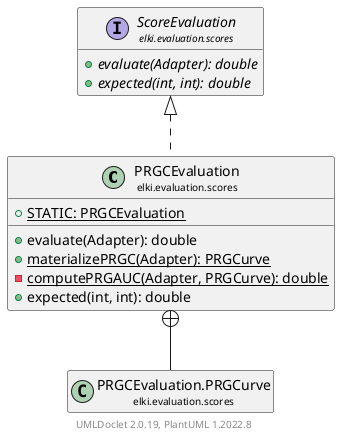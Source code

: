 @startuml
    remove .*\.(Instance|Par|Parameterizer|Factory)$
    set namespaceSeparator none
    hide empty fields
    hide empty methods

    class "<size:14>PRGCEvaluation\n<size:10>elki.evaluation.scores" as elki.evaluation.scores.PRGCEvaluation [[PRGCEvaluation.html]] {
        {static} +STATIC: PRGCEvaluation
        +evaluate(Adapter): double
        {static} +materializePRGC(Adapter): PRGCurve
        {static} -computePRGAUC(Adapter, PRGCurve): double
        +expected(int, int): double
    }

    interface "<size:14>ScoreEvaluation\n<size:10>elki.evaluation.scores" as elki.evaluation.scores.ScoreEvaluation [[ScoreEvaluation.html]] {
        {abstract} +evaluate(Adapter): double
        {abstract} +expected(int, int): double
    }
    class "<size:14>PRGCEvaluation.PRGCurve\n<size:10>elki.evaluation.scores" as elki.evaluation.scores.PRGCEvaluation.PRGCurve [[PRGCEvaluation.PRGCurve.html]]
    class "<size:14>PRGCEvaluation.Par\n<size:10>elki.evaluation.scores" as elki.evaluation.scores.PRGCEvaluation.Par [[PRGCEvaluation.Par.html]]

    elki.evaluation.scores.ScoreEvaluation <|.. elki.evaluation.scores.PRGCEvaluation
    elki.evaluation.scores.PRGCEvaluation +-- elki.evaluation.scores.PRGCEvaluation.PRGCurve
    elki.evaluation.scores.PRGCEvaluation +-- elki.evaluation.scores.PRGCEvaluation.Par

    center footer UMLDoclet 2.0.19, PlantUML 1.2022.8
@enduml
